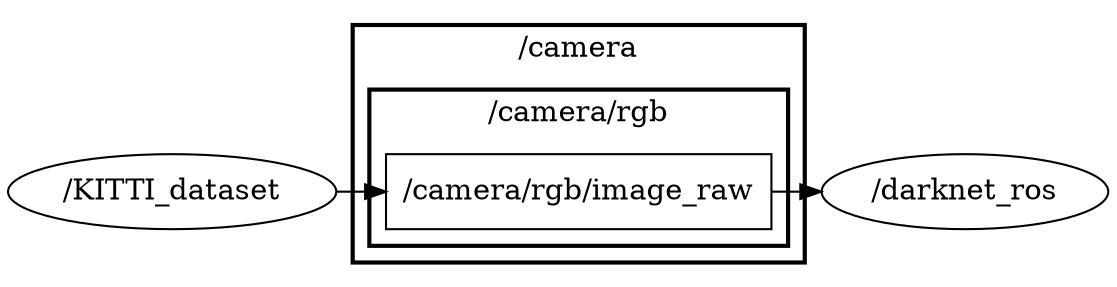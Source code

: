 digraph graphname {
	graph [bb="0,0,433.18,130",
		compound=True,
		rank=same,
		rankdir=LR,
		ranksep=0.2
	];
	node [label="\N"];
	subgraph cluster___camera {
		graph [bb="137.99,8,315.99,122",
			compound=True,
			label="/camera",
			lheight=0.21,
			lp="226.99,110.5",
			lwidth=0.61,
			rank=same,
			rankdir=LR,
			ranksep=0.2,
			style=bold
		];
		subgraph cluster___camera__rgb {
			graph [bb="145.99,16,307.99,91",
				compound=True,
				label="/camera/rgb",
				lheight=0.21,
				lp="226.99,79.5",
				lwidth=0.92,
				rank=same,
				rankdir=LR,
				ranksep=0.2,
				style=bold
			];
			t___camera__rgb__image_raw			 [URL=topic_3A__camera__rgb__image_raw,
				height=0.5,
				label="/camera/rgb/image_raw",
				pos="226.99,42",
				shape=box,
				tooltip="topic:/camera/rgb/image_raw",
				width=2.0278];
		}
	}
	n___darknet_ros	 [URL=__darknet_ros,
		height=0.5,
		label="/darknet_ros",
		pos="378.58,42",
		shape=ellipse,
		tooltip="/darknet_ros",
		width=1.5165];
	t___camera__rgb__image_raw -> n___darknet_ros	 [penwidth=1,
		pos="e,323.96,42 300.12,42 304.64,42 309.16,42 313.64,42"];
	n___KITTI_dataset	 [URL=__KITTI_dataset,
		height=0.5,
		label="/KITTI_dataset",
		pos="64.994,42",
		shape=ellipse,
		tooltip="/KITTI_dataset",
		width=1.8054];
	n___KITTI_dataset -> t___camera__rgb__image_raw	 [penwidth=1,
		pos="e,153.89,42 130.42,42 134.76,42 139.17,42 143.59,42"];
}
